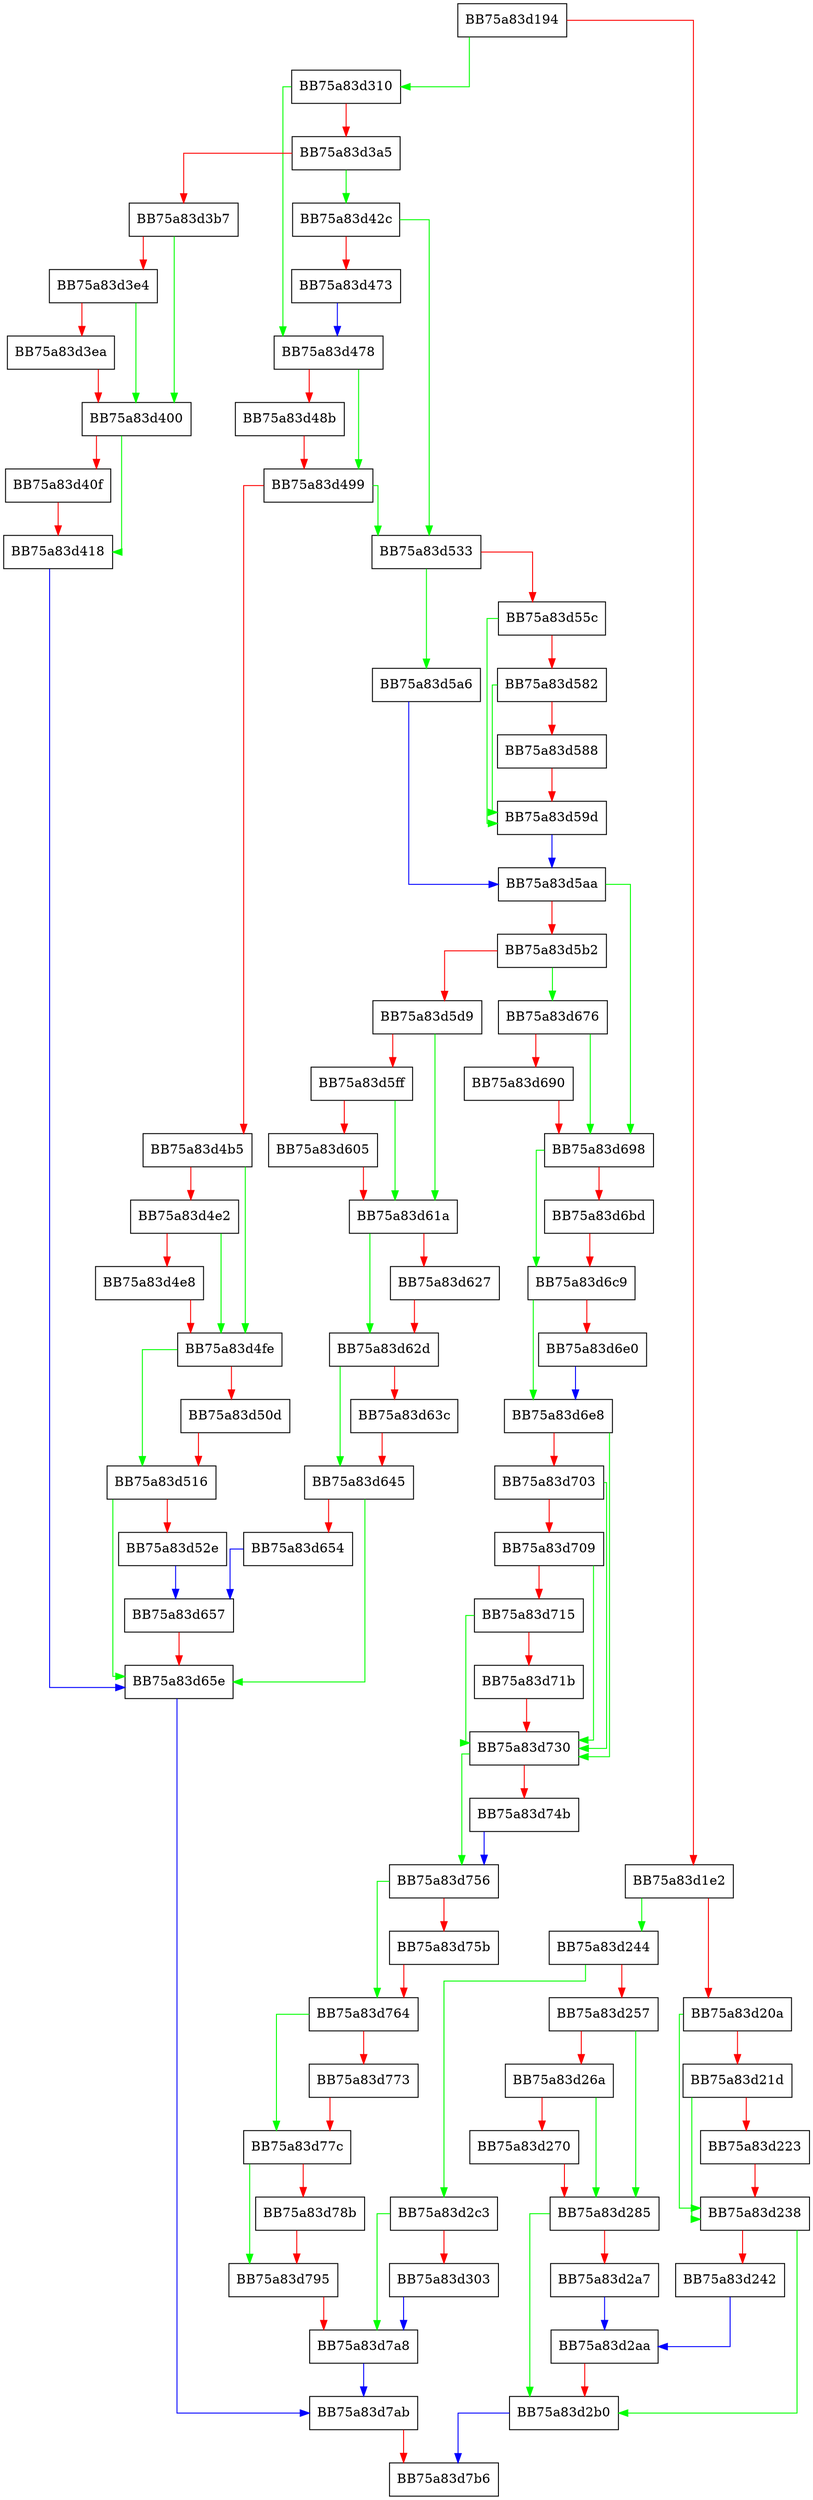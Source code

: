 digraph Load {
  node [shape="box"];
  graph [splines=ortho];
  BB75a83d194 -> BB75a83d310 [color="green"];
  BB75a83d194 -> BB75a83d1e2 [color="red"];
  BB75a83d1e2 -> BB75a83d244 [color="green"];
  BB75a83d1e2 -> BB75a83d20a [color="red"];
  BB75a83d20a -> BB75a83d238 [color="green"];
  BB75a83d20a -> BB75a83d21d [color="red"];
  BB75a83d21d -> BB75a83d238 [color="green"];
  BB75a83d21d -> BB75a83d223 [color="red"];
  BB75a83d223 -> BB75a83d238 [color="red"];
  BB75a83d238 -> BB75a83d2b0 [color="green"];
  BB75a83d238 -> BB75a83d242 [color="red"];
  BB75a83d242 -> BB75a83d2aa [color="blue"];
  BB75a83d244 -> BB75a83d2c3 [color="green"];
  BB75a83d244 -> BB75a83d257 [color="red"];
  BB75a83d257 -> BB75a83d285 [color="green"];
  BB75a83d257 -> BB75a83d26a [color="red"];
  BB75a83d26a -> BB75a83d285 [color="green"];
  BB75a83d26a -> BB75a83d270 [color="red"];
  BB75a83d270 -> BB75a83d285 [color="red"];
  BB75a83d285 -> BB75a83d2b0 [color="green"];
  BB75a83d285 -> BB75a83d2a7 [color="red"];
  BB75a83d2a7 -> BB75a83d2aa [color="blue"];
  BB75a83d2aa -> BB75a83d2b0 [color="red"];
  BB75a83d2b0 -> BB75a83d7b6 [color="blue"];
  BB75a83d2c3 -> BB75a83d7a8 [color="green"];
  BB75a83d2c3 -> BB75a83d303 [color="red"];
  BB75a83d303 -> BB75a83d7a8 [color="blue"];
  BB75a83d310 -> BB75a83d478 [color="green"];
  BB75a83d310 -> BB75a83d3a5 [color="red"];
  BB75a83d3a5 -> BB75a83d42c [color="green"];
  BB75a83d3a5 -> BB75a83d3b7 [color="red"];
  BB75a83d3b7 -> BB75a83d400 [color="green"];
  BB75a83d3b7 -> BB75a83d3e4 [color="red"];
  BB75a83d3e4 -> BB75a83d400 [color="green"];
  BB75a83d3e4 -> BB75a83d3ea [color="red"];
  BB75a83d3ea -> BB75a83d400 [color="red"];
  BB75a83d400 -> BB75a83d418 [color="green"];
  BB75a83d400 -> BB75a83d40f [color="red"];
  BB75a83d40f -> BB75a83d418 [color="red"];
  BB75a83d418 -> BB75a83d65e [color="blue"];
  BB75a83d42c -> BB75a83d533 [color="green"];
  BB75a83d42c -> BB75a83d473 [color="red"];
  BB75a83d473 -> BB75a83d478 [color="blue"];
  BB75a83d478 -> BB75a83d499 [color="green"];
  BB75a83d478 -> BB75a83d48b [color="red"];
  BB75a83d48b -> BB75a83d499 [color="red"];
  BB75a83d499 -> BB75a83d533 [color="green"];
  BB75a83d499 -> BB75a83d4b5 [color="red"];
  BB75a83d4b5 -> BB75a83d4fe [color="green"];
  BB75a83d4b5 -> BB75a83d4e2 [color="red"];
  BB75a83d4e2 -> BB75a83d4fe [color="green"];
  BB75a83d4e2 -> BB75a83d4e8 [color="red"];
  BB75a83d4e8 -> BB75a83d4fe [color="red"];
  BB75a83d4fe -> BB75a83d516 [color="green"];
  BB75a83d4fe -> BB75a83d50d [color="red"];
  BB75a83d50d -> BB75a83d516 [color="red"];
  BB75a83d516 -> BB75a83d65e [color="green"];
  BB75a83d516 -> BB75a83d52e [color="red"];
  BB75a83d52e -> BB75a83d657 [color="blue"];
  BB75a83d533 -> BB75a83d5a6 [color="green"];
  BB75a83d533 -> BB75a83d55c [color="red"];
  BB75a83d55c -> BB75a83d59d [color="green"];
  BB75a83d55c -> BB75a83d582 [color="red"];
  BB75a83d582 -> BB75a83d59d [color="green"];
  BB75a83d582 -> BB75a83d588 [color="red"];
  BB75a83d588 -> BB75a83d59d [color="red"];
  BB75a83d59d -> BB75a83d5aa [color="blue"];
  BB75a83d5a6 -> BB75a83d5aa [color="blue"];
  BB75a83d5aa -> BB75a83d698 [color="green"];
  BB75a83d5aa -> BB75a83d5b2 [color="red"];
  BB75a83d5b2 -> BB75a83d676 [color="green"];
  BB75a83d5b2 -> BB75a83d5d9 [color="red"];
  BB75a83d5d9 -> BB75a83d61a [color="green"];
  BB75a83d5d9 -> BB75a83d5ff [color="red"];
  BB75a83d5ff -> BB75a83d61a [color="green"];
  BB75a83d5ff -> BB75a83d605 [color="red"];
  BB75a83d605 -> BB75a83d61a [color="red"];
  BB75a83d61a -> BB75a83d62d [color="green"];
  BB75a83d61a -> BB75a83d627 [color="red"];
  BB75a83d627 -> BB75a83d62d [color="red"];
  BB75a83d62d -> BB75a83d645 [color="green"];
  BB75a83d62d -> BB75a83d63c [color="red"];
  BB75a83d63c -> BB75a83d645 [color="red"];
  BB75a83d645 -> BB75a83d65e [color="green"];
  BB75a83d645 -> BB75a83d654 [color="red"];
  BB75a83d654 -> BB75a83d657 [color="blue"];
  BB75a83d657 -> BB75a83d65e [color="red"];
  BB75a83d65e -> BB75a83d7ab [color="blue"];
  BB75a83d676 -> BB75a83d698 [color="green"];
  BB75a83d676 -> BB75a83d690 [color="red"];
  BB75a83d690 -> BB75a83d698 [color="red"];
  BB75a83d698 -> BB75a83d6c9 [color="green"];
  BB75a83d698 -> BB75a83d6bd [color="red"];
  BB75a83d6bd -> BB75a83d6c9 [color="red"];
  BB75a83d6c9 -> BB75a83d6e8 [color="green"];
  BB75a83d6c9 -> BB75a83d6e0 [color="red"];
  BB75a83d6e0 -> BB75a83d6e8 [color="blue"];
  BB75a83d6e8 -> BB75a83d730 [color="green"];
  BB75a83d6e8 -> BB75a83d703 [color="red"];
  BB75a83d703 -> BB75a83d730 [color="green"];
  BB75a83d703 -> BB75a83d709 [color="red"];
  BB75a83d709 -> BB75a83d730 [color="green"];
  BB75a83d709 -> BB75a83d715 [color="red"];
  BB75a83d715 -> BB75a83d730 [color="green"];
  BB75a83d715 -> BB75a83d71b [color="red"];
  BB75a83d71b -> BB75a83d730 [color="red"];
  BB75a83d730 -> BB75a83d756 [color="green"];
  BB75a83d730 -> BB75a83d74b [color="red"];
  BB75a83d74b -> BB75a83d756 [color="blue"];
  BB75a83d756 -> BB75a83d764 [color="green"];
  BB75a83d756 -> BB75a83d75b [color="red"];
  BB75a83d75b -> BB75a83d764 [color="red"];
  BB75a83d764 -> BB75a83d77c [color="green"];
  BB75a83d764 -> BB75a83d773 [color="red"];
  BB75a83d773 -> BB75a83d77c [color="red"];
  BB75a83d77c -> BB75a83d795 [color="green"];
  BB75a83d77c -> BB75a83d78b [color="red"];
  BB75a83d78b -> BB75a83d795 [color="red"];
  BB75a83d795 -> BB75a83d7a8 [color="red"];
  BB75a83d7a8 -> BB75a83d7ab [color="blue"];
  BB75a83d7ab -> BB75a83d7b6 [color="red"];
}